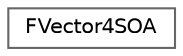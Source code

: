 digraph "Graphical Class Hierarchy"
{
 // INTERACTIVE_SVG=YES
 // LATEX_PDF_SIZE
  bgcolor="transparent";
  edge [fontname=Helvetica,fontsize=10,labelfontname=Helvetica,labelfontsize=10];
  node [fontname=Helvetica,fontsize=10,shape=box,height=0.2,width=0.4];
  rankdir="LR";
  Node0 [id="Node000000",label="FVector4SOA",height=0.2,width=0.4,color="grey40", fillcolor="white", style="filled",URL="$d9/d80/structFVector4SOA.html",tooltip="Stores XYZW from 4 vectors in one Struct Of Arrays."];
}
